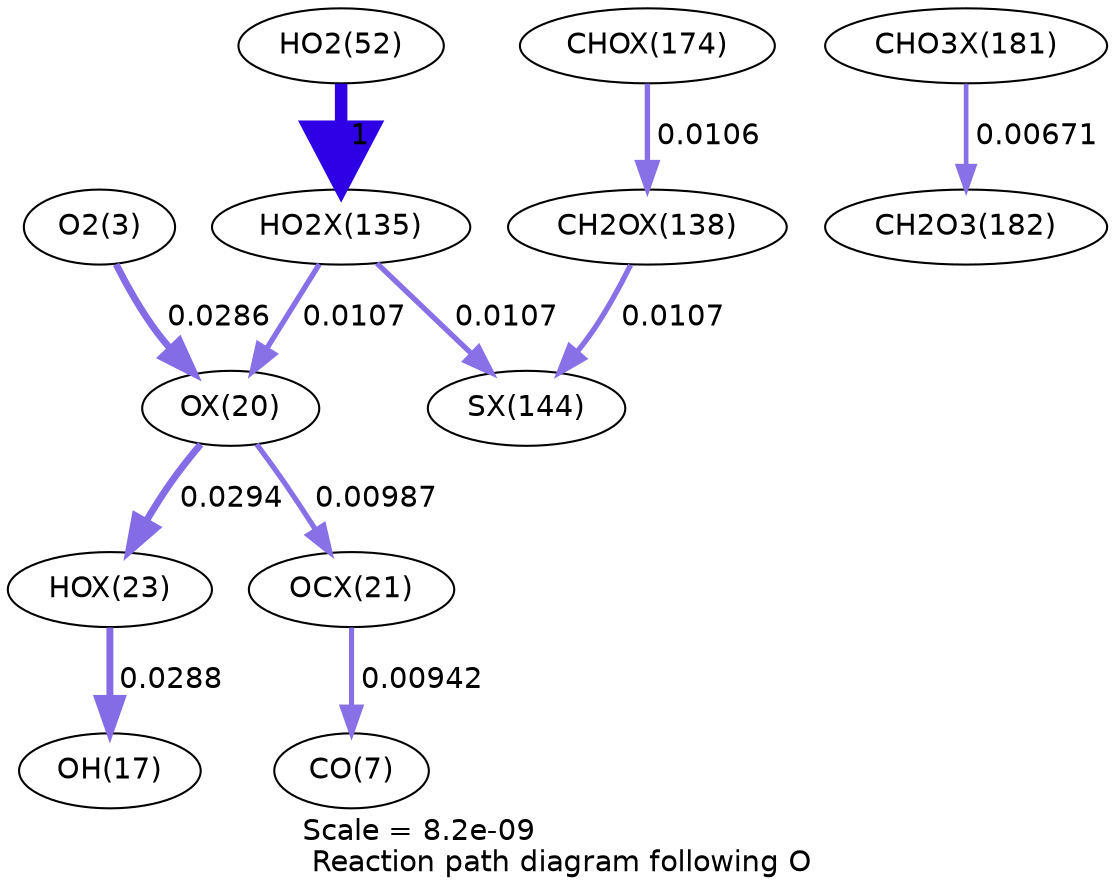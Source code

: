 digraph reaction_paths {
center=1;
s5 -> s32[fontname="Helvetica", penwidth=3.32, arrowsize=1.66, color="0.7, 0.529, 0.9"
, label=" 0.0286"];
s32 -> s35[fontname="Helvetica", penwidth=3.34, arrowsize=1.67, color="0.7, 0.529, 0.9"
, label=" 0.0294"];
s51 -> s32[fontname="Helvetica", penwidth=2.57, arrowsize=1.29, color="0.7, 0.511, 0.9"
, label=" 0.0107"];
s32 -> s33[fontname="Helvetica", penwidth=2.51, arrowsize=1.26, color="0.7, 0.51, 0.9"
, label=" 0.00987"];
s35 -> s19[fontname="Helvetica", penwidth=3.32, arrowsize=1.66, color="0.7, 0.529, 0.9"
, label=" 0.0288"];
s21 -> s51[fontname="Helvetica", penwidth=6, arrowsize=3, color="0.7, 1.5, 0.9"
, label=" 1"];
s51 -> s54[fontname="Helvetica", penwidth=2.57, arrowsize=1.29, color="0.7, 0.511, 0.9"
, label=" 0.0107"];
s33 -> s9[fontname="Helvetica", penwidth=2.48, arrowsize=1.24, color="0.7, 0.509, 0.9"
, label=" 0.00942"];
s57 -> s28[fontname="Helvetica", penwidth=2.22, arrowsize=1.11, color="0.7, 0.507, 0.9"
, label=" 0.00671"];
s52 -> s54[fontname="Helvetica", penwidth=2.57, arrowsize=1.29, color="0.7, 0.511, 0.9"
, label=" 0.0107"];
s56 -> s52[fontname="Helvetica", penwidth=2.57, arrowsize=1.28, color="0.7, 0.511, 0.9"
, label=" 0.0106"];
s5 [ fontname="Helvetica", label="O2(3)"];
s9 [ fontname="Helvetica", label="CO(7)"];
s19 [ fontname="Helvetica", label="OH(17)"];
s21 [ fontname="Helvetica", label="HO2(52)"];
s28 [ fontname="Helvetica", label="CH2O3(182)"];
s32 [ fontname="Helvetica", label="OX(20)"];
s33 [ fontname="Helvetica", label="OCX(21)"];
s35 [ fontname="Helvetica", label="HOX(23)"];
s51 [ fontname="Helvetica", label="HO2X(135)"];
s52 [ fontname="Helvetica", label="CH2OX(138)"];
s54 [ fontname="Helvetica", label="SX(144)"];
s56 [ fontname="Helvetica", label="CHOX(174)"];
s57 [ fontname="Helvetica", label="CHO3X(181)"];
 label = "Scale = 8.2e-09\l Reaction path diagram following O";
 fontname = "Helvetica";
}
